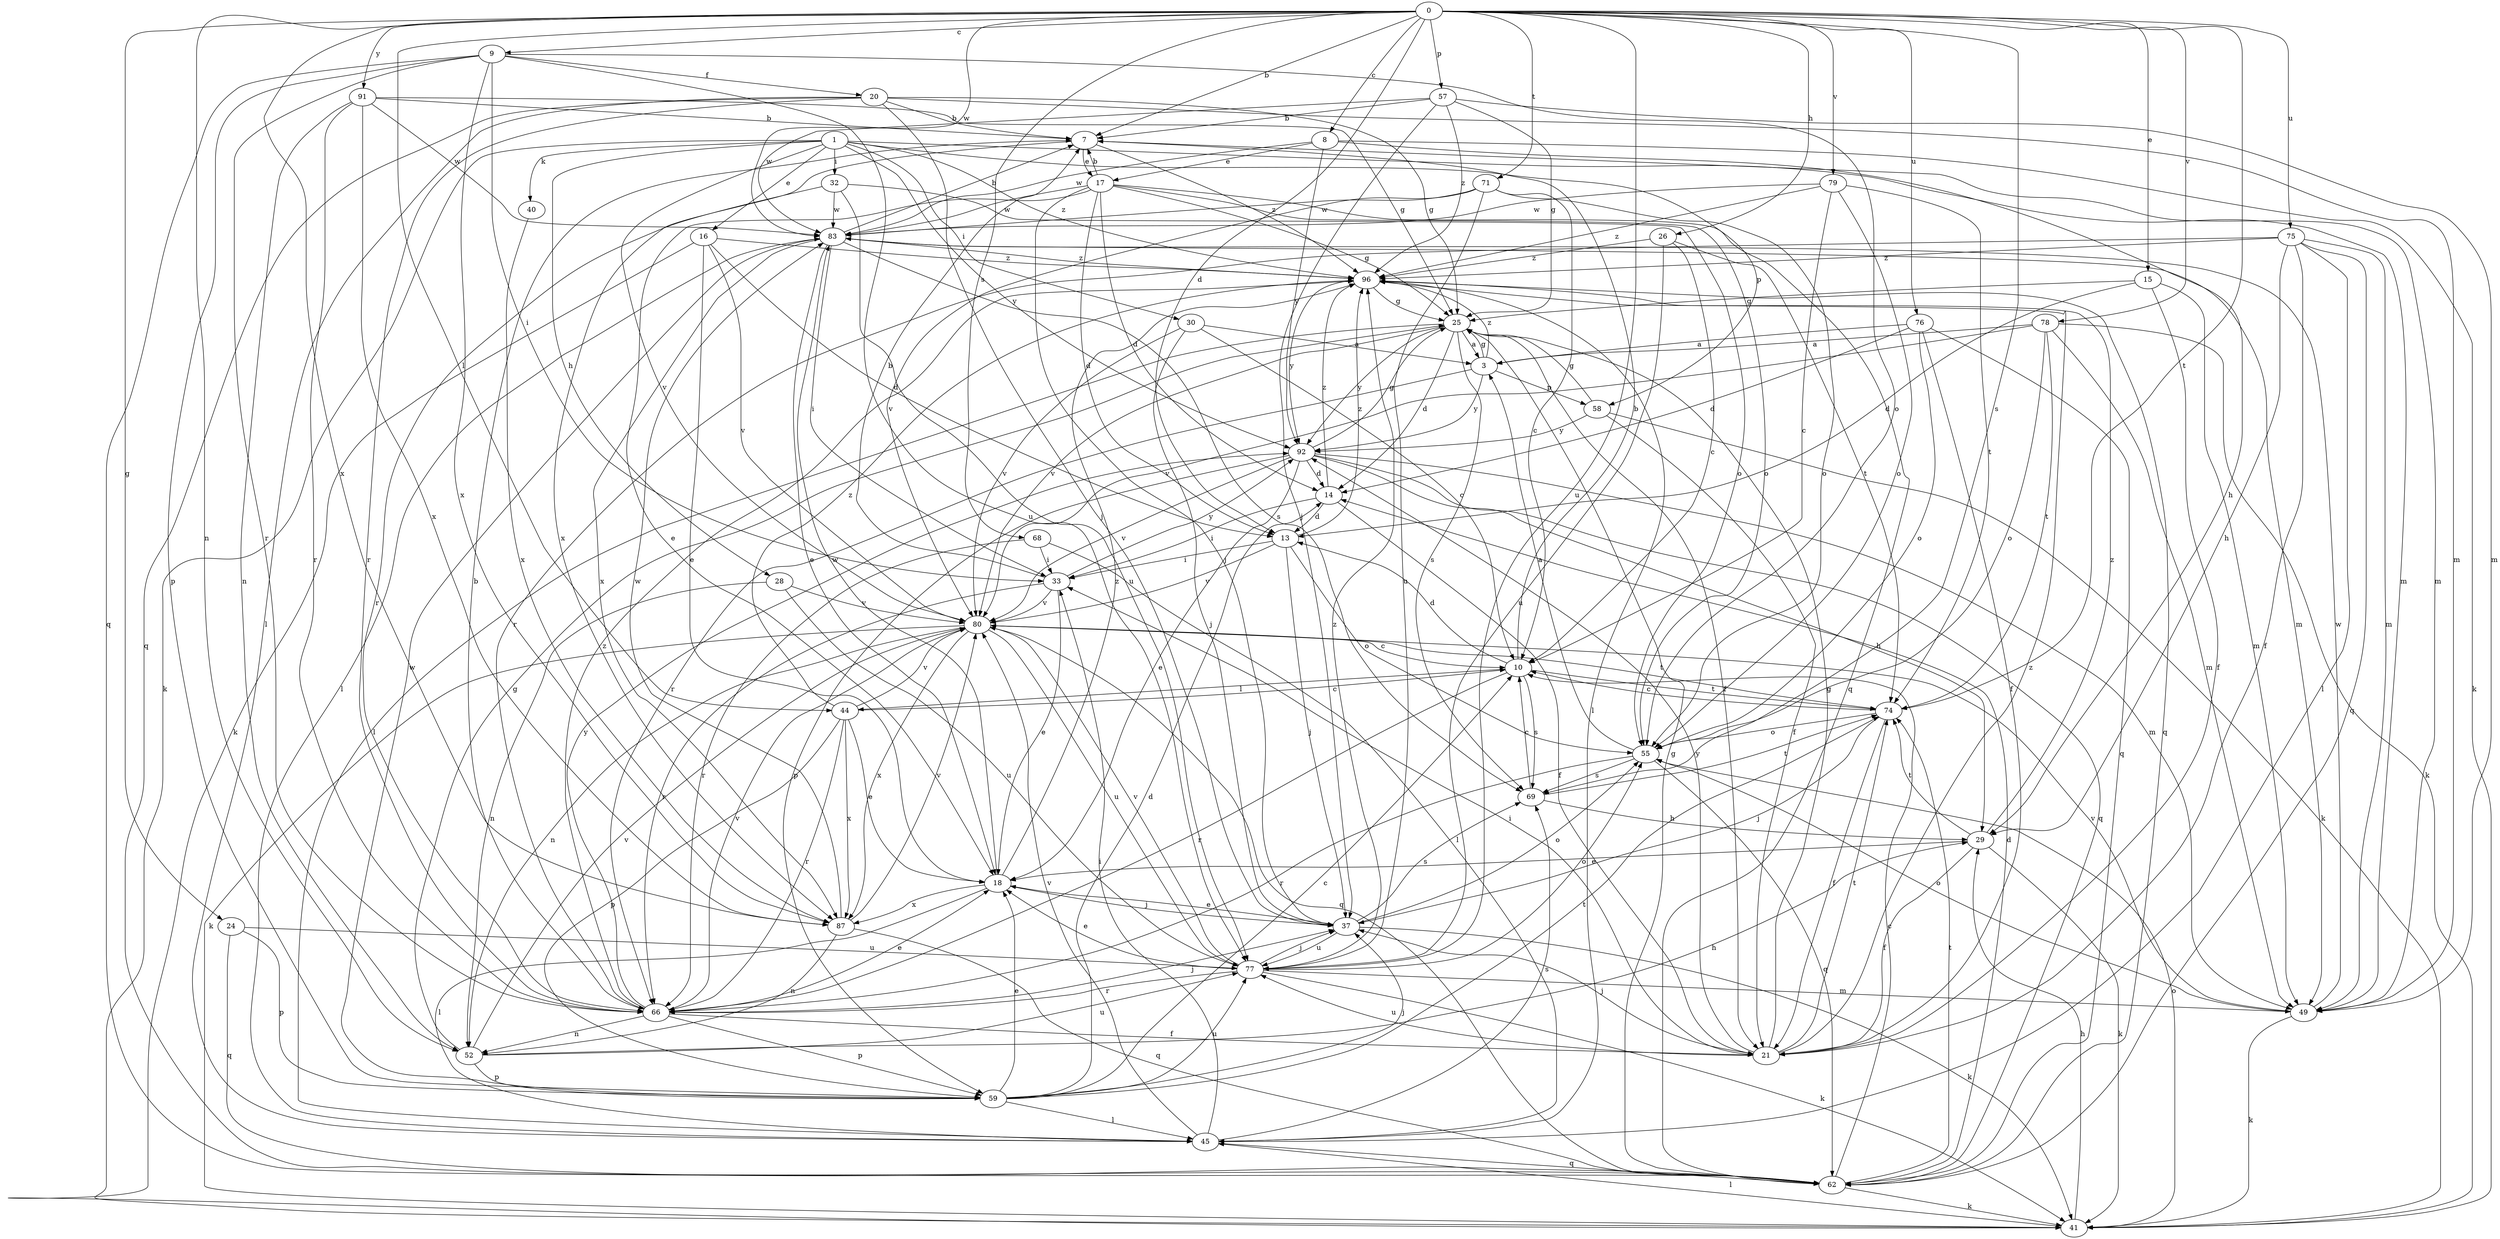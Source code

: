 strict digraph  {
0;
1;
3;
7;
8;
9;
10;
13;
14;
15;
16;
17;
18;
20;
21;
24;
25;
26;
28;
29;
30;
32;
33;
37;
40;
41;
44;
45;
49;
52;
55;
57;
58;
59;
62;
66;
68;
69;
71;
74;
75;
76;
77;
78;
79;
80;
83;
87;
91;
92;
96;
0 -> 7  [label=b];
0 -> 8  [label=c];
0 -> 9  [label=c];
0 -> 13  [label=d];
0 -> 15  [label=e];
0 -> 24  [label=g];
0 -> 26  [label=h];
0 -> 44  [label=l];
0 -> 52  [label=n];
0 -> 57  [label=p];
0 -> 68  [label=s];
0 -> 69  [label=s];
0 -> 71  [label=t];
0 -> 74  [label=t];
0 -> 75  [label=u];
0 -> 76  [label=u];
0 -> 77  [label=u];
0 -> 78  [label=v];
0 -> 79  [label=v];
0 -> 83  [label=w];
0 -> 87  [label=x];
0 -> 91  [label=y];
1 -> 16  [label=e];
1 -> 28  [label=h];
1 -> 30  [label=i];
1 -> 32  [label=i];
1 -> 40  [label=k];
1 -> 41  [label=k];
1 -> 49  [label=m];
1 -> 58  [label=p];
1 -> 80  [label=v];
1 -> 92  [label=y];
1 -> 96  [label=z];
3 -> 25  [label=g];
3 -> 58  [label=p];
3 -> 66  [label=r];
3 -> 92  [label=y];
3 -> 96  [label=z];
7 -> 17  [label=e];
7 -> 49  [label=m];
7 -> 87  [label=x];
7 -> 96  [label=z];
8 -> 17  [label=e];
8 -> 29  [label=h];
8 -> 41  [label=k];
8 -> 83  [label=w];
8 -> 92  [label=y];
9 -> 20  [label=f];
9 -> 33  [label=i];
9 -> 55  [label=o];
9 -> 59  [label=p];
9 -> 62  [label=q];
9 -> 66  [label=r];
9 -> 77  [label=u];
9 -> 87  [label=x];
10 -> 7  [label=b];
10 -> 13  [label=d];
10 -> 44  [label=l];
10 -> 66  [label=r];
10 -> 69  [label=s];
10 -> 74  [label=t];
13 -> 33  [label=i];
13 -> 37  [label=j];
13 -> 55  [label=o];
13 -> 80  [label=v];
13 -> 96  [label=z];
14 -> 13  [label=d];
14 -> 21  [label=f];
14 -> 33  [label=i];
14 -> 96  [label=z];
15 -> 13  [label=d];
15 -> 21  [label=f];
15 -> 25  [label=g];
15 -> 49  [label=m];
16 -> 13  [label=d];
16 -> 18  [label=e];
16 -> 41  [label=k];
16 -> 80  [label=v];
16 -> 96  [label=z];
17 -> 7  [label=b];
17 -> 13  [label=d];
17 -> 14  [label=d];
17 -> 18  [label=e];
17 -> 25  [label=g];
17 -> 37  [label=j];
17 -> 55  [label=o];
17 -> 62  [label=q];
17 -> 83  [label=w];
18 -> 37  [label=j];
18 -> 45  [label=l];
18 -> 83  [label=w];
18 -> 87  [label=x];
18 -> 96  [label=z];
20 -> 7  [label=b];
20 -> 25  [label=g];
20 -> 37  [label=j];
20 -> 45  [label=l];
20 -> 49  [label=m];
20 -> 62  [label=q];
20 -> 66  [label=r];
21 -> 25  [label=g];
21 -> 33  [label=i];
21 -> 37  [label=j];
21 -> 74  [label=t];
21 -> 77  [label=u];
21 -> 92  [label=y];
21 -> 96  [label=z];
24 -> 59  [label=p];
24 -> 62  [label=q];
24 -> 77  [label=u];
25 -> 3  [label=a];
25 -> 14  [label=d];
25 -> 21  [label=f];
25 -> 45  [label=l];
25 -> 69  [label=s];
25 -> 80  [label=v];
25 -> 92  [label=y];
26 -> 10  [label=c];
26 -> 74  [label=t];
26 -> 77  [label=u];
26 -> 96  [label=z];
28 -> 52  [label=n];
28 -> 77  [label=u];
28 -> 80  [label=v];
29 -> 18  [label=e];
29 -> 21  [label=f];
29 -> 41  [label=k];
29 -> 74  [label=t];
29 -> 96  [label=z];
30 -> 3  [label=a];
30 -> 10  [label=c];
30 -> 37  [label=j];
30 -> 80  [label=v];
32 -> 55  [label=o];
32 -> 66  [label=r];
32 -> 77  [label=u];
32 -> 83  [label=w];
33 -> 7  [label=b];
33 -> 18  [label=e];
33 -> 66  [label=r];
33 -> 80  [label=v];
33 -> 92  [label=y];
37 -> 18  [label=e];
37 -> 41  [label=k];
37 -> 55  [label=o];
37 -> 69  [label=s];
37 -> 77  [label=u];
40 -> 87  [label=x];
41 -> 29  [label=h];
41 -> 45  [label=l];
41 -> 55  [label=o];
44 -> 10  [label=c];
44 -> 18  [label=e];
44 -> 59  [label=p];
44 -> 66  [label=r];
44 -> 80  [label=v];
44 -> 87  [label=x];
44 -> 96  [label=z];
45 -> 33  [label=i];
45 -> 62  [label=q];
45 -> 69  [label=s];
45 -> 80  [label=v];
49 -> 41  [label=k];
49 -> 55  [label=o];
49 -> 80  [label=v];
49 -> 83  [label=w];
52 -> 25  [label=g];
52 -> 29  [label=h];
52 -> 59  [label=p];
52 -> 77  [label=u];
52 -> 80  [label=v];
55 -> 3  [label=a];
55 -> 62  [label=q];
55 -> 66  [label=r];
55 -> 69  [label=s];
57 -> 7  [label=b];
57 -> 25  [label=g];
57 -> 37  [label=j];
57 -> 49  [label=m];
57 -> 83  [label=w];
57 -> 96  [label=z];
58 -> 21  [label=f];
58 -> 25  [label=g];
58 -> 41  [label=k];
58 -> 92  [label=y];
59 -> 10  [label=c];
59 -> 14  [label=d];
59 -> 18  [label=e];
59 -> 37  [label=j];
59 -> 45  [label=l];
59 -> 74  [label=t];
59 -> 77  [label=u];
59 -> 83  [label=w];
62 -> 10  [label=c];
62 -> 14  [label=d];
62 -> 25  [label=g];
62 -> 41  [label=k];
62 -> 74  [label=t];
66 -> 7  [label=b];
66 -> 18  [label=e];
66 -> 21  [label=f];
66 -> 37  [label=j];
66 -> 52  [label=n];
66 -> 59  [label=p];
66 -> 80  [label=v];
66 -> 92  [label=y];
66 -> 96  [label=z];
68 -> 33  [label=i];
68 -> 45  [label=l];
68 -> 66  [label=r];
69 -> 10  [label=c];
69 -> 29  [label=h];
69 -> 74  [label=t];
71 -> 10  [label=c];
71 -> 55  [label=o];
71 -> 77  [label=u];
71 -> 80  [label=v];
71 -> 83  [label=w];
74 -> 10  [label=c];
74 -> 21  [label=f];
74 -> 37  [label=j];
74 -> 55  [label=o];
75 -> 21  [label=f];
75 -> 29  [label=h];
75 -> 45  [label=l];
75 -> 49  [label=m];
75 -> 62  [label=q];
75 -> 66  [label=r];
75 -> 96  [label=z];
76 -> 3  [label=a];
76 -> 14  [label=d];
76 -> 21  [label=f];
76 -> 55  [label=o];
76 -> 62  [label=q];
77 -> 18  [label=e];
77 -> 37  [label=j];
77 -> 41  [label=k];
77 -> 49  [label=m];
77 -> 55  [label=o];
77 -> 66  [label=r];
77 -> 80  [label=v];
77 -> 96  [label=z];
78 -> 3  [label=a];
78 -> 41  [label=k];
78 -> 49  [label=m];
78 -> 55  [label=o];
78 -> 74  [label=t];
78 -> 80  [label=v];
79 -> 10  [label=c];
79 -> 55  [label=o];
79 -> 74  [label=t];
79 -> 83  [label=w];
79 -> 96  [label=z];
80 -> 10  [label=c];
80 -> 41  [label=k];
80 -> 52  [label=n];
80 -> 62  [label=q];
80 -> 74  [label=t];
80 -> 77  [label=u];
80 -> 87  [label=x];
83 -> 7  [label=b];
83 -> 18  [label=e];
83 -> 33  [label=i];
83 -> 45  [label=l];
83 -> 49  [label=m];
83 -> 69  [label=s];
83 -> 87  [label=x];
83 -> 96  [label=z];
87 -> 52  [label=n];
87 -> 62  [label=q];
87 -> 80  [label=v];
87 -> 83  [label=w];
91 -> 7  [label=b];
91 -> 25  [label=g];
91 -> 52  [label=n];
91 -> 66  [label=r];
91 -> 83  [label=w];
91 -> 87  [label=x];
92 -> 14  [label=d];
92 -> 18  [label=e];
92 -> 25  [label=g];
92 -> 29  [label=h];
92 -> 49  [label=m];
92 -> 59  [label=p];
92 -> 62  [label=q];
92 -> 80  [label=v];
96 -> 25  [label=g];
96 -> 45  [label=l];
96 -> 62  [label=q];
96 -> 92  [label=y];
}

